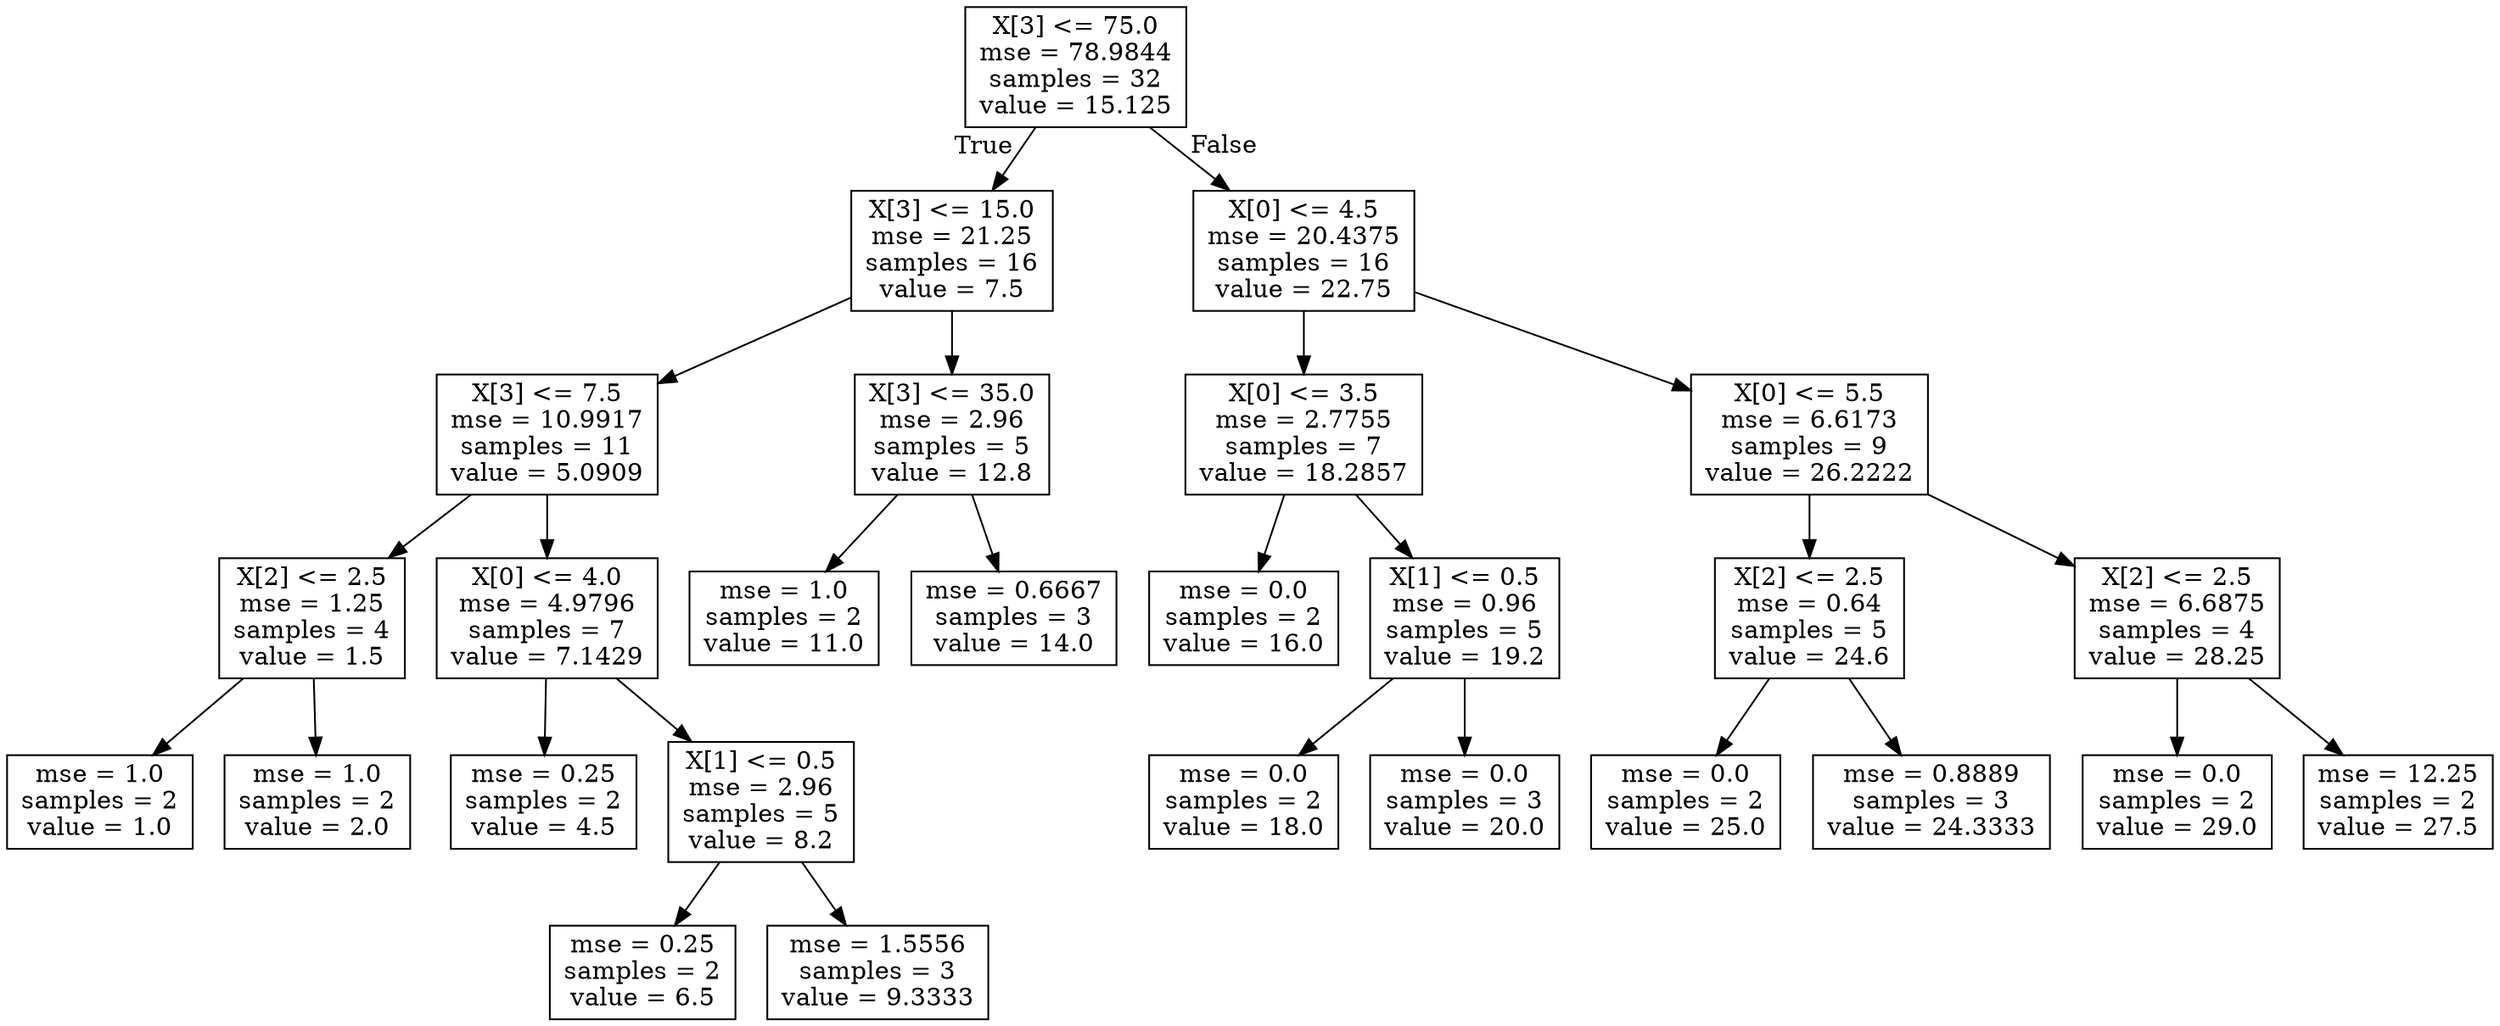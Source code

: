 digraph Tree {
node [shape=box] ;
0 [label="X[3] <= 75.0\nmse = 78.9844\nsamples = 32\nvalue = 15.125"] ;
1 [label="X[3] <= 15.0\nmse = 21.25\nsamples = 16\nvalue = 7.5"] ;
0 -> 1 [labeldistance=2.5, labelangle=45, headlabel="True"] ;
2 [label="X[3] <= 7.5\nmse = 10.9917\nsamples = 11\nvalue = 5.0909"] ;
1 -> 2 ;
3 [label="X[2] <= 2.5\nmse = 1.25\nsamples = 4\nvalue = 1.5"] ;
2 -> 3 ;
4 [label="mse = 1.0\nsamples = 2\nvalue = 1.0"] ;
3 -> 4 ;
5 [label="mse = 1.0\nsamples = 2\nvalue = 2.0"] ;
3 -> 5 ;
6 [label="X[0] <= 4.0\nmse = 4.9796\nsamples = 7\nvalue = 7.1429"] ;
2 -> 6 ;
7 [label="mse = 0.25\nsamples = 2\nvalue = 4.5"] ;
6 -> 7 ;
8 [label="X[1] <= 0.5\nmse = 2.96\nsamples = 5\nvalue = 8.2"] ;
6 -> 8 ;
9 [label="mse = 0.25\nsamples = 2\nvalue = 6.5"] ;
8 -> 9 ;
10 [label="mse = 1.5556\nsamples = 3\nvalue = 9.3333"] ;
8 -> 10 ;
11 [label="X[3] <= 35.0\nmse = 2.96\nsamples = 5\nvalue = 12.8"] ;
1 -> 11 ;
12 [label="mse = 1.0\nsamples = 2\nvalue = 11.0"] ;
11 -> 12 ;
13 [label="mse = 0.6667\nsamples = 3\nvalue = 14.0"] ;
11 -> 13 ;
14 [label="X[0] <= 4.5\nmse = 20.4375\nsamples = 16\nvalue = 22.75"] ;
0 -> 14 [labeldistance=2.5, labelangle=-45, headlabel="False"] ;
15 [label="X[0] <= 3.5\nmse = 2.7755\nsamples = 7\nvalue = 18.2857"] ;
14 -> 15 ;
16 [label="mse = 0.0\nsamples = 2\nvalue = 16.0"] ;
15 -> 16 ;
17 [label="X[1] <= 0.5\nmse = 0.96\nsamples = 5\nvalue = 19.2"] ;
15 -> 17 ;
18 [label="mse = 0.0\nsamples = 2\nvalue = 18.0"] ;
17 -> 18 ;
19 [label="mse = 0.0\nsamples = 3\nvalue = 20.0"] ;
17 -> 19 ;
20 [label="X[0] <= 5.5\nmse = 6.6173\nsamples = 9\nvalue = 26.2222"] ;
14 -> 20 ;
21 [label="X[2] <= 2.5\nmse = 0.64\nsamples = 5\nvalue = 24.6"] ;
20 -> 21 ;
22 [label="mse = 0.0\nsamples = 2\nvalue = 25.0"] ;
21 -> 22 ;
23 [label="mse = 0.8889\nsamples = 3\nvalue = 24.3333"] ;
21 -> 23 ;
24 [label="X[2] <= 2.5\nmse = 6.6875\nsamples = 4\nvalue = 28.25"] ;
20 -> 24 ;
25 [label="mse = 0.0\nsamples = 2\nvalue = 29.0"] ;
24 -> 25 ;
26 [label="mse = 12.25\nsamples = 2\nvalue = 27.5"] ;
24 -> 26 ;
}